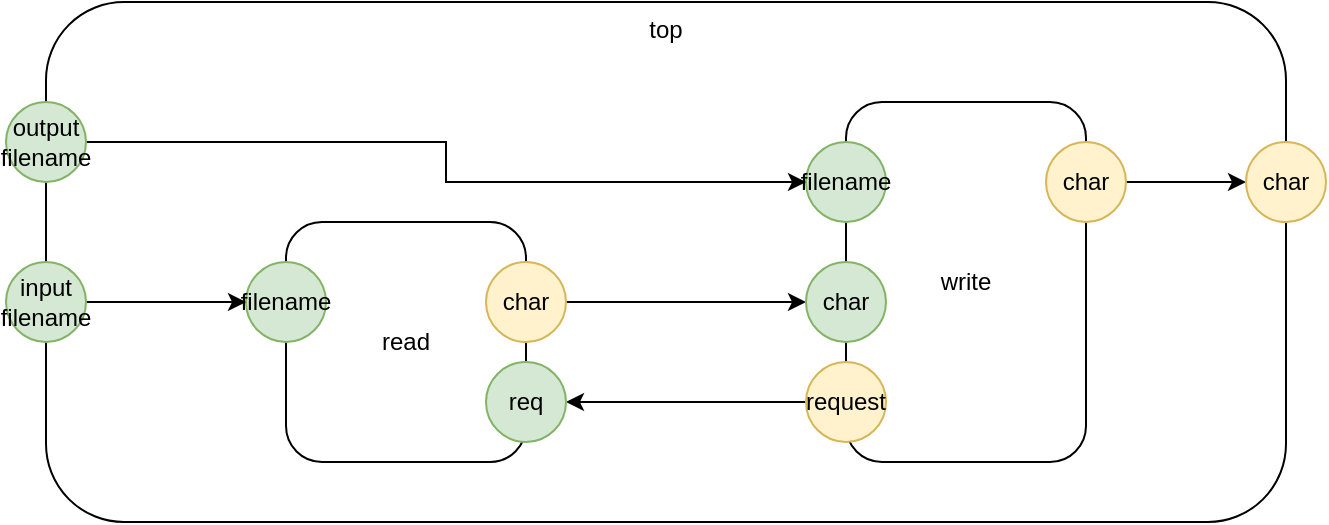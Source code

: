 <mxfile version="14.6.13" type="device"><diagram id="GYXQXG8ClVsWOdPNRcLk" name="Page-1"><mxGraphModel dx="1106" dy="669" grid="1" gridSize="10" guides="1" tooltips="1" connect="1" arrows="1" fold="1" page="1" pageScale="1" pageWidth="1100" pageHeight="850" math="0" shadow="0"><root><mxCell id="0"/><mxCell id="1" parent="0"/><mxCell id="LWPhjr7DYTPskbLwUoHT-13" value="top" style="rounded=1;whiteSpace=wrap;html=1;horizontal=1;verticalAlign=top;" parent="1" vertex="1"><mxGeometry x="80" y="50" width="620" height="260" as="geometry"/></mxCell><mxCell id="LWPhjr7DYTPskbLwUoHT-4" value="write" style="rounded=1;whiteSpace=wrap;html=1;" parent="1" vertex="1"><mxGeometry x="480" y="100" width="120" height="180" as="geometry"/></mxCell><mxCell id="LWPhjr7DYTPskbLwUoHT-1" value="read" style="rounded=1;whiteSpace=wrap;html=1;" parent="1" vertex="1"><mxGeometry x="200" y="160" width="120" height="120" as="geometry"/></mxCell><mxCell id="LWPhjr7DYTPskbLwUoHT-2" value="filename" style="ellipse;whiteSpace=wrap;html=1;aspect=fixed;fillColor=#d5e8d4;strokeColor=#82b366;" parent="1" vertex="1"><mxGeometry x="460" y="120" width="40" height="40" as="geometry"/></mxCell><mxCell id="LWPhjr7DYTPskbLwUoHT-7" style="edgeStyle=orthogonalEdgeStyle;rounded=0;orthogonalLoop=1;jettySize=auto;html=1;exitX=1;exitY=0.5;exitDx=0;exitDy=0;" parent="1" source="LWPhjr7DYTPskbLwUoHT-3" target="LWPhjr7DYTPskbLwUoHT-5" edge="1"><mxGeometry relative="1" as="geometry"/></mxCell><mxCell id="LWPhjr7DYTPskbLwUoHT-3" value="char" style="ellipse;whiteSpace=wrap;html=1;aspect=fixed;fillColor=#fff2cc;strokeColor=#d6b656;" parent="1" vertex="1"><mxGeometry x="300" y="180" width="40" height="40" as="geometry"/></mxCell><mxCell id="LWPhjr7DYTPskbLwUoHT-5" value="char" style="ellipse;whiteSpace=wrap;html=1;aspect=fixed;fillColor=#d5e8d4;strokeColor=#82b366;" parent="1" vertex="1"><mxGeometry x="460" y="180" width="40" height="40" as="geometry"/></mxCell><mxCell id="LWPhjr7DYTPskbLwUoHT-8" value="filename" style="ellipse;whiteSpace=wrap;html=1;aspect=fixed;fillColor=#d5e8d4;strokeColor=#82b366;" parent="1" vertex="1"><mxGeometry x="180" y="180" width="40" height="40" as="geometry"/></mxCell><mxCell id="LWPhjr7DYTPskbLwUoHT-12" style="edgeStyle=orthogonalEdgeStyle;rounded=0;orthogonalLoop=1;jettySize=auto;html=1;exitX=1;exitY=0.5;exitDx=0;exitDy=0;entryX=0;entryY=0.5;entryDx=0;entryDy=0;" parent="1" source="LWPhjr7DYTPskbLwUoHT-9" target="LWPhjr7DYTPskbLwUoHT-8" edge="1"><mxGeometry relative="1" as="geometry"/></mxCell><mxCell id="LWPhjr7DYTPskbLwUoHT-9" value="input filename" style="ellipse;whiteSpace=wrap;html=1;aspect=fixed;fillColor=#d5e8d4;strokeColor=#82b366;" parent="1" vertex="1"><mxGeometry x="60" y="180" width="40" height="40" as="geometry"/></mxCell><mxCell id="LWPhjr7DYTPskbLwUoHT-11" style="edgeStyle=orthogonalEdgeStyle;rounded=0;orthogonalLoop=1;jettySize=auto;html=1;exitX=1;exitY=0.5;exitDx=0;exitDy=0;entryX=0;entryY=0.5;entryDx=0;entryDy=0;" parent="1" source="LWPhjr7DYTPskbLwUoHT-10" target="LWPhjr7DYTPskbLwUoHT-2" edge="1"><mxGeometry relative="1" as="geometry"/></mxCell><mxCell id="LWPhjr7DYTPskbLwUoHT-10" value="output filename" style="ellipse;whiteSpace=wrap;html=1;aspect=fixed;fillColor=#d5e8d4;strokeColor=#82b366;" parent="1" vertex="1"><mxGeometry x="60" y="100" width="40" height="40" as="geometry"/></mxCell><mxCell id="LWPhjr7DYTPskbLwUoHT-17" style="edgeStyle=orthogonalEdgeStyle;rounded=0;orthogonalLoop=1;jettySize=auto;html=1;exitX=0;exitY=0.5;exitDx=0;exitDy=0;entryX=1;entryY=0.5;entryDx=0;entryDy=0;" parent="1" source="LWPhjr7DYTPskbLwUoHT-15" target="LWPhjr7DYTPskbLwUoHT-16" edge="1"><mxGeometry relative="1" as="geometry"/></mxCell><mxCell id="LWPhjr7DYTPskbLwUoHT-15" value="request" style="ellipse;whiteSpace=wrap;html=1;aspect=fixed;fillColor=#fff2cc;strokeColor=#d6b656;" parent="1" vertex="1"><mxGeometry x="460" y="230" width="40" height="40" as="geometry"/></mxCell><mxCell id="LWPhjr7DYTPskbLwUoHT-16" value="req" style="ellipse;whiteSpace=wrap;html=1;aspect=fixed;fillColor=#d5e8d4;strokeColor=#82b366;" parent="1" vertex="1"><mxGeometry x="300" y="230" width="40" height="40" as="geometry"/></mxCell><mxCell id="HBayNe-pfctkD0sC8m9X-2" style="edgeStyle=orthogonalEdgeStyle;rounded=0;orthogonalLoop=1;jettySize=auto;html=1;exitX=1;exitY=0.5;exitDx=0;exitDy=0;" edge="1" parent="1" source="v8j8bDj29g00xxI74zif-1" target="HBayNe-pfctkD0sC8m9X-1"><mxGeometry relative="1" as="geometry"/></mxCell><mxCell id="v8j8bDj29g00xxI74zif-1" value="char" style="ellipse;whiteSpace=wrap;html=1;aspect=fixed;fillColor=#fff2cc;strokeColor=#d6b656;" parent="1" vertex="1"><mxGeometry x="580" y="120" width="40" height="40" as="geometry"/></mxCell><mxCell id="HBayNe-pfctkD0sC8m9X-1" value="char" style="ellipse;whiteSpace=wrap;html=1;aspect=fixed;fillColor=#fff2cc;strokeColor=#d6b656;" vertex="1" parent="1"><mxGeometry x="680" y="120" width="40" height="40" as="geometry"/></mxCell></root></mxGraphModel></diagram></mxfile>